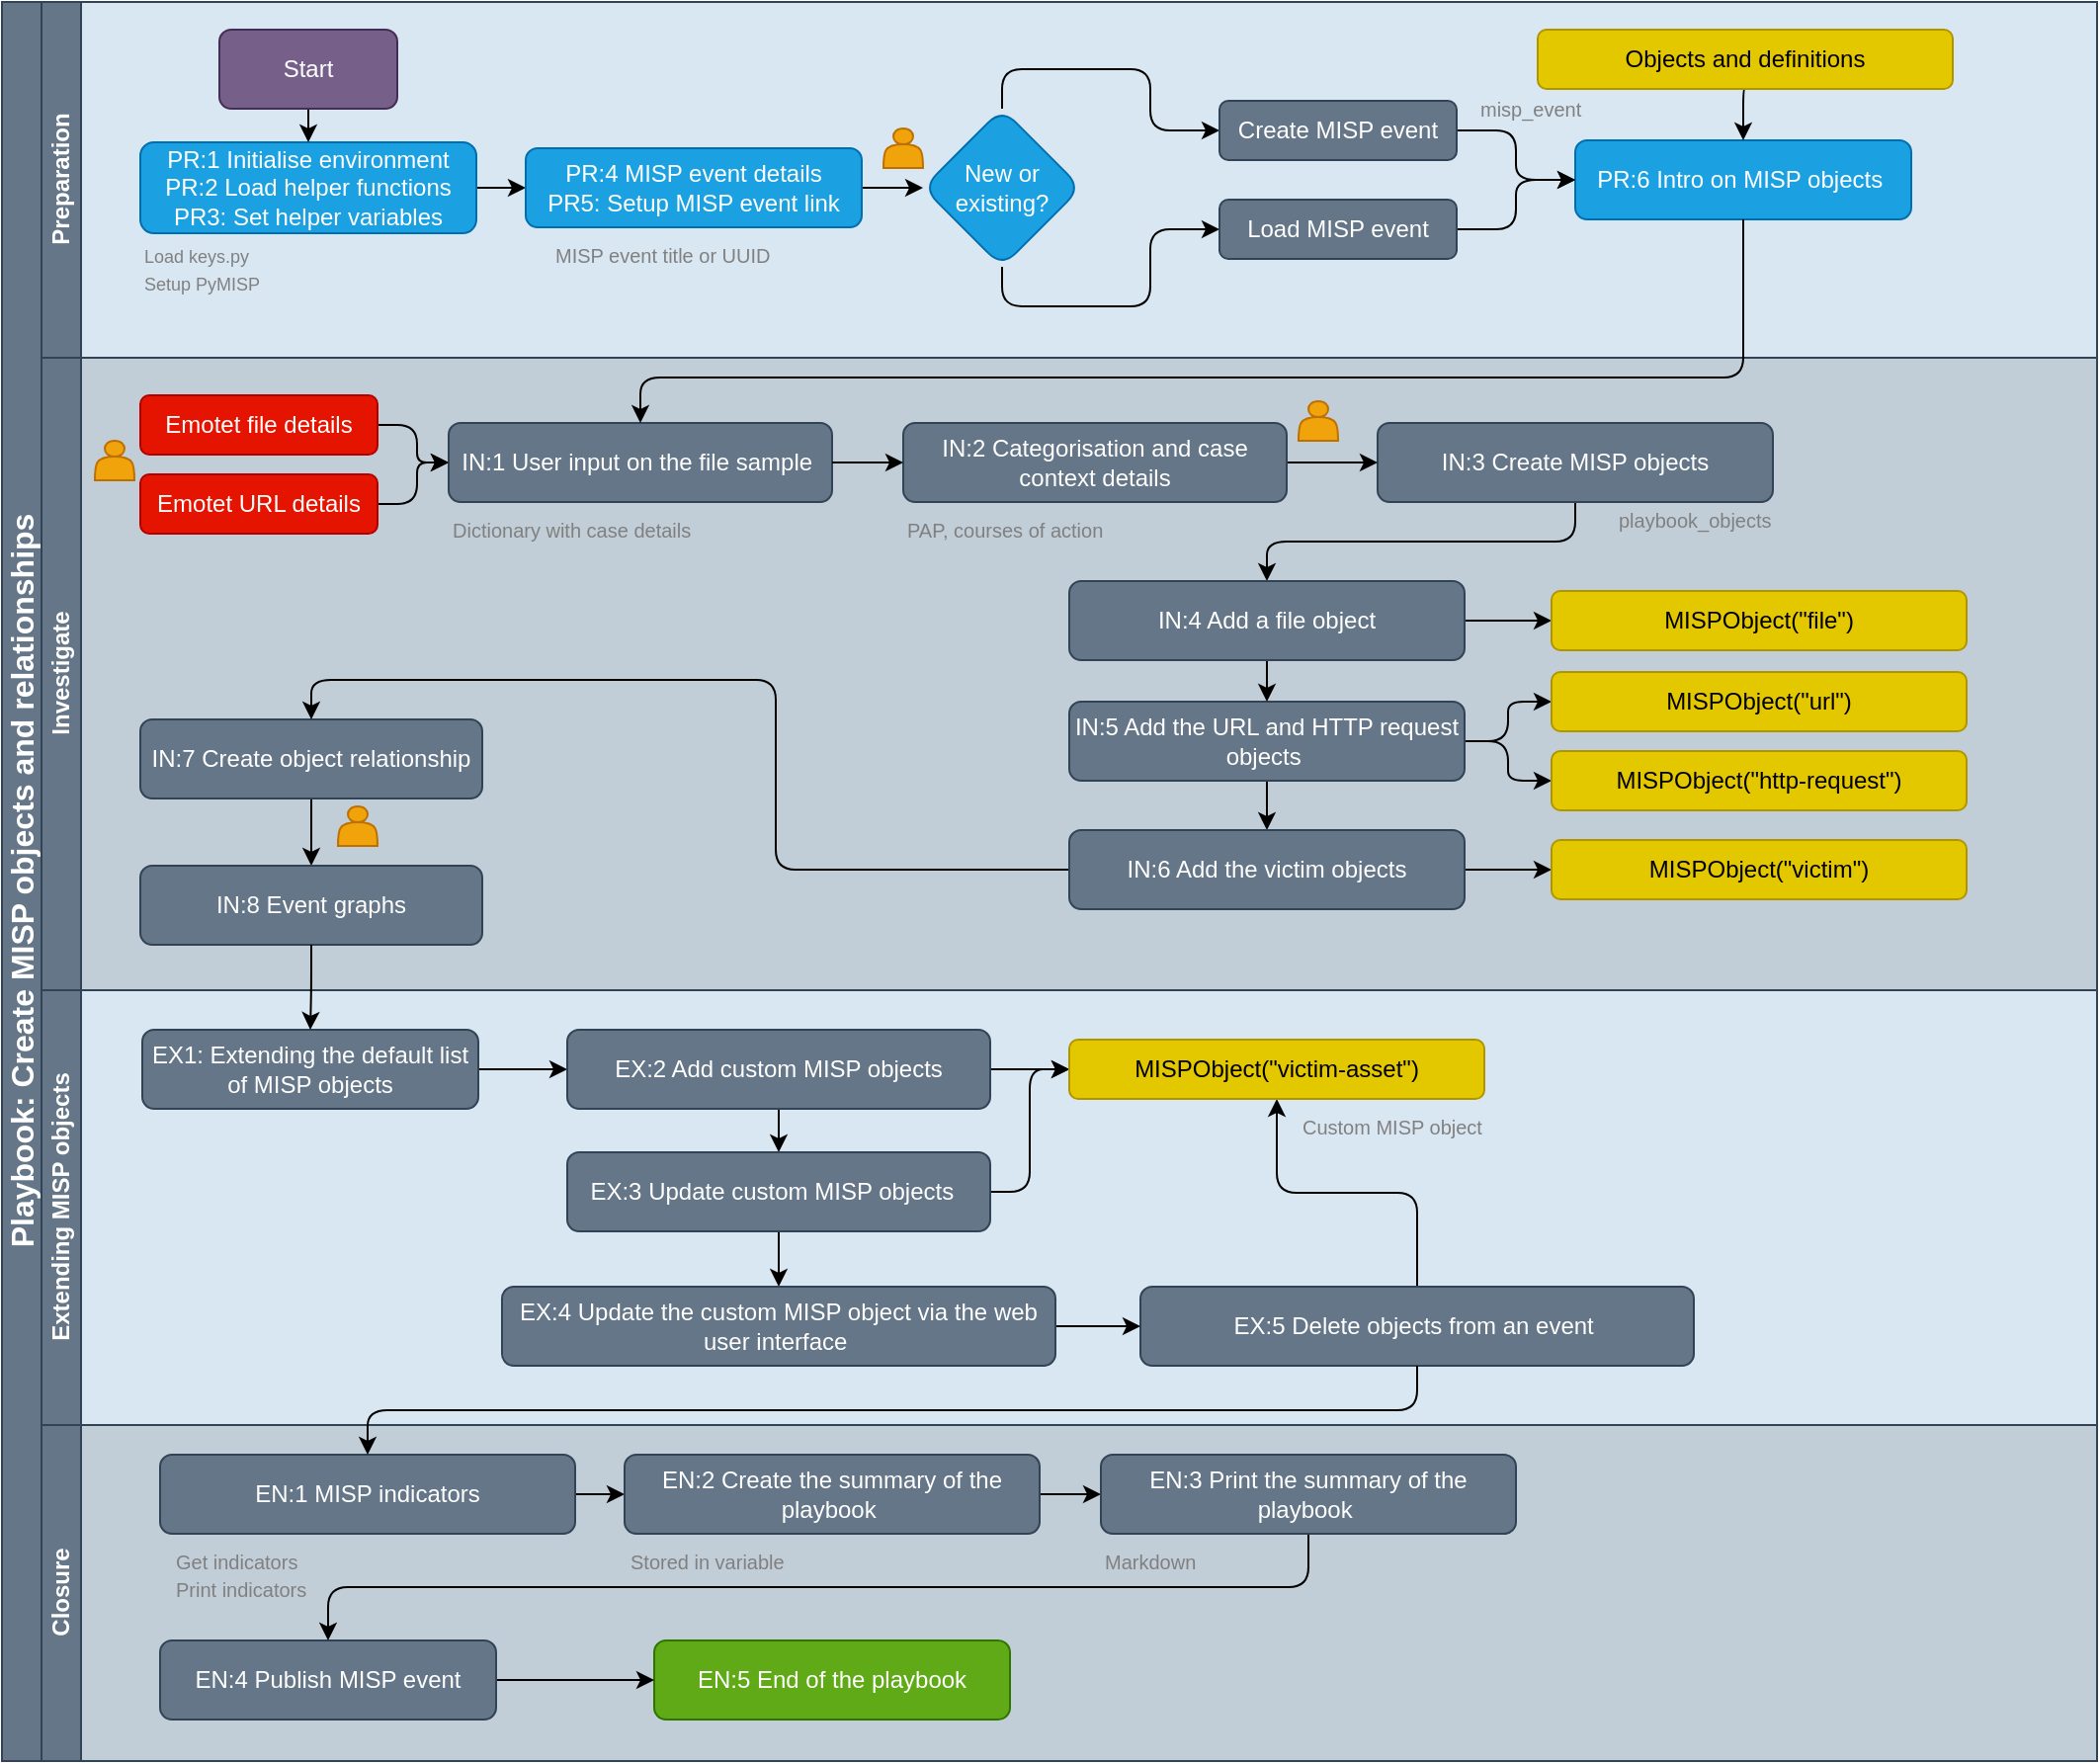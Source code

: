 <mxfile version="17.4.2" type="device"><diagram id="nKIzAm7tzG-mqr7zlI_Q" name="Page-1"><mxGraphModel dx="1199" dy="1854" grid="1" gridSize="10" guides="1" tooltips="1" connect="1" arrows="1" fold="1" page="1" pageScale="1" pageWidth="827" pageHeight="1169" math="0" shadow="0"><root><mxCell id="0"/><mxCell id="1" parent="0"/><mxCell id="KohfZgf_PsEX3PMBVLQR-318" value="&lt;font style=&quot;font-size: 16px&quot;&gt;Playbook:&amp;nbsp;Create MISP objects and relationships&lt;/font&gt;" style="swimlane;html=1;childLayout=stackLayout;resizeParent=1;resizeParentMax=0;horizontal=0;startSize=20;horizontalStack=0;fillColor=#647687;strokeColor=#314354;fontColor=#ffffff;swimlaneFillColor=#C1CDD7;" parent="1" vertex="1"><mxGeometry x="134" y="-850" width="1060" height="890" as="geometry"/></mxCell><mxCell id="KohfZgf_PsEX3PMBVLQR-319" value="Preparation" style="swimlane;html=1;startSize=20;horizontal=0;fillColor=#647687;strokeColor=#314354;fontColor=#ffffff;swimlaneFillColor=#D9E7F2;" parent="KohfZgf_PsEX3PMBVLQR-318" vertex="1"><mxGeometry x="20" width="1040" height="180" as="geometry"/></mxCell><mxCell id="KohfZgf_PsEX3PMBVLQR-484" style="edgeStyle=orthogonalEdgeStyle;rounded=0;orthogonalLoop=1;jettySize=auto;html=1;exitX=1;exitY=0.5;exitDx=0;exitDy=0;entryX=0;entryY=0.5;entryDx=0;entryDy=0;fontSize=9;fontColor=#808080;" parent="KohfZgf_PsEX3PMBVLQR-319" source="KohfZgf_PsEX3PMBVLQR-320" target="KohfZgf_PsEX3PMBVLQR-472" edge="1"><mxGeometry relative="1" as="geometry"/></mxCell><mxCell id="KohfZgf_PsEX3PMBVLQR-320" value="PR:1 Initialise environment&lt;br&gt;PR:2 Load helper functions&lt;br&gt;PR3: Set helper variables" style="rounded=1;whiteSpace=wrap;html=1;fillColor=#1ba1e2;strokeColor=#006EAF;fontColor=#ffffff;" parent="KohfZgf_PsEX3PMBVLQR-319" vertex="1"><mxGeometry x="50" y="71" width="170" height="46" as="geometry"/></mxCell><mxCell id="KohfZgf_PsEX3PMBVLQR-465" value="&lt;font style=&quot;font-size: 9px&quot;&gt;Load keys.py&lt;br&gt;Setup PyMISP&lt;/font&gt;" style="text;html=1;strokeColor=none;fillColor=none;align=left;verticalAlign=top;whiteSpace=wrap;rounded=0;shadow=0;glass=0;sketch=0;fontColor=#808080;" parent="KohfZgf_PsEX3PMBVLQR-319" vertex="1"><mxGeometry x="50" y="114" width="140" height="35" as="geometry"/></mxCell><mxCell id="KohfZgf_PsEX3PMBVLQR-466" value="" style="shape=actor;whiteSpace=wrap;html=1;rounded=0;shadow=0;glass=0;sketch=0;fontSize=9;strokeColor=#BD7000;fillColor=#f0a30a;fontColor=#000000;" parent="KohfZgf_PsEX3PMBVLQR-319" vertex="1"><mxGeometry x="426" y="64" width="20" height="20" as="geometry"/></mxCell><mxCell id="KohfZgf_PsEX3PMBVLQR-467" value="&lt;font size=&quot;1&quot;&gt;MISP event title or UUID&lt;/font&gt;" style="text;html=1;strokeColor=none;fillColor=none;align=left;verticalAlign=top;whiteSpace=wrap;rounded=0;shadow=0;glass=0;sketch=0;fontColor=#808080;" parent="KohfZgf_PsEX3PMBVLQR-319" vertex="1"><mxGeometry x="258" y="114" width="140" height="50" as="geometry"/></mxCell><mxCell id="KohfZgf_PsEX3PMBVLQR-482" style="edgeStyle=orthogonalEdgeStyle;rounded=1;orthogonalLoop=1;jettySize=auto;html=1;exitX=0.5;exitY=0;exitDx=0;exitDy=0;entryX=0;entryY=0.5;entryDx=0;entryDy=0;fontSize=9;fontColor=#808080;" parent="KohfZgf_PsEX3PMBVLQR-319" source="KohfZgf_PsEX3PMBVLQR-468" target="KohfZgf_PsEX3PMBVLQR-477" edge="1"><mxGeometry relative="1" as="geometry"/></mxCell><mxCell id="KohfZgf_PsEX3PMBVLQR-483" style="edgeStyle=orthogonalEdgeStyle;rounded=1;orthogonalLoop=1;jettySize=auto;html=1;exitX=0.5;exitY=1;exitDx=0;exitDy=0;entryX=0;entryY=0.5;entryDx=0;entryDy=0;fontSize=9;fontColor=#808080;" parent="KohfZgf_PsEX3PMBVLQR-319" source="KohfZgf_PsEX3PMBVLQR-468" target="KohfZgf_PsEX3PMBVLQR-478" edge="1"><mxGeometry relative="1" as="geometry"/></mxCell><mxCell id="KohfZgf_PsEX3PMBVLQR-468" value="New or existing?" style="rhombus;whiteSpace=wrap;html=1;rounded=1;fontColor=#ffffff;strokeColor=#006EAF;fillColor=#1ba1e2;" parent="KohfZgf_PsEX3PMBVLQR-319" vertex="1"><mxGeometry x="446" y="54" width="80" height="80" as="geometry"/></mxCell><mxCell id="KohfZgf_PsEX3PMBVLQR-485" style="edgeStyle=orthogonalEdgeStyle;rounded=0;orthogonalLoop=1;jettySize=auto;html=1;exitX=1;exitY=0.5;exitDx=0;exitDy=0;entryX=0;entryY=0.5;entryDx=0;entryDy=0;fontSize=9;fontColor=#808080;" parent="KohfZgf_PsEX3PMBVLQR-319" source="KohfZgf_PsEX3PMBVLQR-472" target="KohfZgf_PsEX3PMBVLQR-468" edge="1"><mxGeometry relative="1" as="geometry"/></mxCell><mxCell id="KohfZgf_PsEX3PMBVLQR-472" value="PR:4 MISP event details&lt;br&gt;PR5: Setup MISP event link" style="rounded=1;whiteSpace=wrap;html=1;fillColor=#1ba1e2;strokeColor=#006EAF;fontColor=#ffffff;" parent="KohfZgf_PsEX3PMBVLQR-319" vertex="1"><mxGeometry x="245" y="74" width="170" height="40" as="geometry"/></mxCell><mxCell id="KohfZgf_PsEX3PMBVLQR-475" value="PR:6 Intro on&amp;nbsp;MISP objects&amp;nbsp;" style="rounded=1;whiteSpace=wrap;html=1;fillColor=#1ba1e2;strokeColor=#006EAF;fontColor=#ffffff;" parent="KohfZgf_PsEX3PMBVLQR-319" vertex="1"><mxGeometry x="776" y="70" width="170" height="40" as="geometry"/></mxCell><mxCell id="KohfZgf_PsEX3PMBVLQR-499" style="edgeStyle=orthogonalEdgeStyle;rounded=1;orthogonalLoop=1;jettySize=auto;html=1;exitX=1;exitY=0.5;exitDx=0;exitDy=0;entryX=0;entryY=0.5;entryDx=0;entryDy=0;fontSize=9;fontColor=#808080;" parent="KohfZgf_PsEX3PMBVLQR-319" source="KohfZgf_PsEX3PMBVLQR-477" target="KohfZgf_PsEX3PMBVLQR-475" edge="1"><mxGeometry relative="1" as="geometry"/></mxCell><mxCell id="KohfZgf_PsEX3PMBVLQR-477" value="Create MISP event" style="rounded=1;whiteSpace=wrap;html=1;fillColor=#647687;strokeColor=#314354;fontColor=#ffffff;" parent="KohfZgf_PsEX3PMBVLQR-319" vertex="1"><mxGeometry x="596" y="50" width="120" height="30" as="geometry"/></mxCell><mxCell id="KohfZgf_PsEX3PMBVLQR-500" style="edgeStyle=orthogonalEdgeStyle;rounded=1;orthogonalLoop=1;jettySize=auto;html=1;exitX=1;exitY=0.5;exitDx=0;exitDy=0;entryX=0;entryY=0.5;entryDx=0;entryDy=0;fontSize=9;fontColor=#808080;" parent="KohfZgf_PsEX3PMBVLQR-319" source="KohfZgf_PsEX3PMBVLQR-478" target="KohfZgf_PsEX3PMBVLQR-475" edge="1"><mxGeometry relative="1" as="geometry"/></mxCell><mxCell id="KohfZgf_PsEX3PMBVLQR-478" value="Load MISP event" style="rounded=1;whiteSpace=wrap;html=1;fillColor=#647687;strokeColor=#314354;fontColor=#ffffff;" parent="KohfZgf_PsEX3PMBVLQR-319" vertex="1"><mxGeometry x="596" y="100" width="120" height="30" as="geometry"/></mxCell><mxCell id="KohfZgf_PsEX3PMBVLQR-491" value="&lt;font size=&quot;1&quot;&gt;misp_event&lt;br&gt;&lt;/font&gt;" style="text;html=1;strokeColor=none;fillColor=none;align=left;verticalAlign=top;whiteSpace=wrap;rounded=0;shadow=0;glass=0;sketch=0;fontColor=#808080;" parent="KohfZgf_PsEX3PMBVLQR-319" vertex="1"><mxGeometry x="726" y="40" width="64" height="50" as="geometry"/></mxCell><mxCell id="KohfZgf_PsEX3PMBVLQR-703" style="edgeStyle=orthogonalEdgeStyle;rounded=1;orthogonalLoop=1;jettySize=auto;html=1;exitX=0.5;exitY=1;exitDx=0;exitDy=0;entryX=0.5;entryY=0;entryDx=0;entryDy=0;fontSize=7;fontColor=#808080;" parent="KohfZgf_PsEX3PMBVLQR-319" source="KohfZgf_PsEX3PMBVLQR-702" target="KohfZgf_PsEX3PMBVLQR-320" edge="1"><mxGeometry relative="1" as="geometry"/></mxCell><mxCell id="KohfZgf_PsEX3PMBVLQR-702" value="Start" style="rounded=1;whiteSpace=wrap;html=1;fillColor=#76608a;strokeColor=#432D57;fontColor=#ffffff;" parent="KohfZgf_PsEX3PMBVLQR-319" vertex="1"><mxGeometry x="90" y="14" width="90" height="40" as="geometry"/></mxCell><mxCell id="C9W6xjzZrmFiVo9IwtYz-21" style="edgeStyle=orthogonalEdgeStyle;rounded=1;orthogonalLoop=1;jettySize=auto;html=1;exitX=0.5;exitY=1;exitDx=0;exitDy=0;entryX=0.5;entryY=0;entryDx=0;entryDy=0;" edge="1" parent="KohfZgf_PsEX3PMBVLQR-319" source="C9W6xjzZrmFiVo9IwtYz-18" target="KohfZgf_PsEX3PMBVLQR-475"><mxGeometry relative="1" as="geometry"/></mxCell><mxCell id="C9W6xjzZrmFiVo9IwtYz-18" value="Objects and definitions" style="rounded=1;whiteSpace=wrap;html=1;fillColor=#e3c800;strokeColor=#B09500;fontColor=#000000;" vertex="1" parent="KohfZgf_PsEX3PMBVLQR-319"><mxGeometry x="757" y="14" width="210" height="30" as="geometry"/></mxCell><mxCell id="KohfZgf_PsEX3PMBVLQR-329" value="Investigate" style="swimlane;html=1;startSize=20;horizontal=0;fillColor=#647687;strokeColor=#314354;fontColor=#ffffff;" parent="KohfZgf_PsEX3PMBVLQR-318" vertex="1"><mxGeometry x="20" y="180" width="1040" height="320" as="geometry"><mxRectangle x="20" y="160" width="1000" height="20" as="alternateBounds"/></mxGeometry></mxCell><mxCell id="KohfZgf_PsEX3PMBVLQR-494" style="edgeStyle=orthogonalEdgeStyle;rounded=1;orthogonalLoop=1;jettySize=auto;html=1;exitX=1;exitY=0.5;exitDx=0;exitDy=0;entryX=0;entryY=0.5;entryDx=0;entryDy=0;fontSize=9;fontColor=#808080;" parent="KohfZgf_PsEX3PMBVLQR-329" source="KohfZgf_PsEX3PMBVLQR-331" target="KohfZgf_PsEX3PMBVLQR-488" edge="1"><mxGeometry relative="1" as="geometry"/></mxCell><mxCell id="KohfZgf_PsEX3PMBVLQR-331" value="Emotet file details" style="rounded=1;whiteSpace=wrap;html=1;fillColor=#e51400;strokeColor=#B20000;fontColor=#ffffff;" parent="KohfZgf_PsEX3PMBVLQR-329" vertex="1"><mxGeometry x="50" y="19" width="120" height="30" as="geometry"/></mxCell><mxCell id="KohfZgf_PsEX3PMBVLQR-346" value="No" style="edgeStyle=orthogonalEdgeStyle;rounded=0;orthogonalLoop=1;jettySize=auto;html=1;exitX=0;exitY=0.5;exitDx=0;exitDy=0;entryX=1;entryY=0.5;entryDx=0;entryDy=0;labelBackgroundColor=none;" parent="KohfZgf_PsEX3PMBVLQR-329" edge="1"><mxGeometry relative="1" as="geometry"><mxPoint x="480" y="230" as="targetPoint"/></mxGeometry></mxCell><mxCell id="KohfZgf_PsEX3PMBVLQR-351" value="" style="edgeStyle=orthogonalEdgeStyle;rounded=0;orthogonalLoop=1;jettySize=auto;html=1;" parent="KohfZgf_PsEX3PMBVLQR-329" edge="1"><mxGeometry relative="1" as="geometry"><mxPoint x="420" y="245" as="sourcePoint"/></mxGeometry></mxCell><mxCell id="KohfZgf_PsEX3PMBVLQR-354" value="" style="edgeStyle=orthogonalEdgeStyle;rounded=0;orthogonalLoop=1;jettySize=auto;html=1;" parent="KohfZgf_PsEX3PMBVLQR-329" edge="1"><mxGeometry relative="1" as="geometry"><mxPoint x="710" y="245" as="sourcePoint"/></mxGeometry></mxCell><mxCell id="KohfZgf_PsEX3PMBVLQR-356" value="" style="edgeStyle=orthogonalEdgeStyle;rounded=0;orthogonalLoop=1;jettySize=auto;html=1;" parent="KohfZgf_PsEX3PMBVLQR-329" edge="1"><mxGeometry relative="1" as="geometry"><mxPoint x="710" y="300" as="sourcePoint"/></mxGeometry></mxCell><mxCell id="KohfZgf_PsEX3PMBVLQR-488" value="IN:1 User input on the file sample&amp;nbsp;" style="rounded=1;whiteSpace=wrap;html=1;fillColor=#647687;strokeColor=#314354;fontColor=#ffffff;" parent="KohfZgf_PsEX3PMBVLQR-329" vertex="1"><mxGeometry x="206" y="33" width="194" height="40" as="geometry"/></mxCell><mxCell id="KohfZgf_PsEX3PMBVLQR-495" style="edgeStyle=orthogonalEdgeStyle;rounded=1;orthogonalLoop=1;jettySize=auto;html=1;exitX=1;exitY=0.5;exitDx=0;exitDy=0;entryX=0;entryY=0.5;entryDx=0;entryDy=0;fontSize=9;fontColor=#808080;" parent="KohfZgf_PsEX3PMBVLQR-329" source="KohfZgf_PsEX3PMBVLQR-489" target="KohfZgf_PsEX3PMBVLQR-488" edge="1"><mxGeometry relative="1" as="geometry"/></mxCell><mxCell id="KohfZgf_PsEX3PMBVLQR-489" value="Emotet URL details" style="rounded=1;whiteSpace=wrap;html=1;fillColor=#e51400;strokeColor=#B20000;fontColor=#ffffff;" parent="KohfZgf_PsEX3PMBVLQR-329" vertex="1"><mxGeometry x="50" y="59" width="120" height="30" as="geometry"/></mxCell><mxCell id="KohfZgf_PsEX3PMBVLQR-492" value="&lt;font size=&quot;1&quot;&gt;Dictionary with case details&lt;br&gt;&lt;/font&gt;" style="text;html=1;strokeColor=none;fillColor=none;align=left;verticalAlign=top;whiteSpace=wrap;rounded=0;shadow=0;glass=0;sketch=0;fontColor=#808080;" parent="KohfZgf_PsEX3PMBVLQR-329" vertex="1"><mxGeometry x="206" y="73" width="154" height="35" as="geometry"/></mxCell><mxCell id="KohfZgf_PsEX3PMBVLQR-490" value="" style="shape=actor;whiteSpace=wrap;html=1;rounded=0;shadow=0;glass=0;sketch=0;fontSize=9;strokeColor=#BD7000;fillColor=#f0a30a;fontColor=#000000;" parent="KohfZgf_PsEX3PMBVLQR-329" vertex="1"><mxGeometry x="27" y="42" width="20" height="20" as="geometry"/></mxCell><mxCell id="KohfZgf_PsEX3PMBVLQR-507" style="edgeStyle=orthogonalEdgeStyle;rounded=1;orthogonalLoop=1;jettySize=auto;html=1;exitX=1;exitY=0.5;exitDx=0;exitDy=0;entryX=0;entryY=0.5;entryDx=0;entryDy=0;fontSize=7;fontColor=#808080;" parent="KohfZgf_PsEX3PMBVLQR-329" source="C9W6xjzZrmFiVo9IwtYz-1" target="KohfZgf_PsEX3PMBVLQR-504" edge="1"><mxGeometry relative="1" as="geometry"/></mxCell><mxCell id="C9W6xjzZrmFiVo9IwtYz-2" style="edgeStyle=orthogonalEdgeStyle;rounded=1;orthogonalLoop=1;jettySize=auto;html=1;exitX=0.5;exitY=1;exitDx=0;exitDy=0;entryX=0.5;entryY=0;entryDx=0;entryDy=0;" edge="1" parent="KohfZgf_PsEX3PMBVLQR-329" source="KohfZgf_PsEX3PMBVLQR-497" target="C9W6xjzZrmFiVo9IwtYz-1"><mxGeometry relative="1" as="geometry"/></mxCell><mxCell id="KohfZgf_PsEX3PMBVLQR-497" value="IN:3 Create MISP objects" style="rounded=1;whiteSpace=wrap;html=1;fillColor=#647687;strokeColor=#314354;fontColor=#ffffff;" parent="KohfZgf_PsEX3PMBVLQR-329" vertex="1"><mxGeometry x="676" y="33" width="200" height="40" as="geometry"/></mxCell><mxCell id="KohfZgf_PsEX3PMBVLQR-504" value="MISPObject(&quot;file&quot;)" style="rounded=1;whiteSpace=wrap;html=1;fillColor=#e3c800;strokeColor=#B09500;fontColor=#000000;" parent="KohfZgf_PsEX3PMBVLQR-329" vertex="1"><mxGeometry x="764" y="118" width="210" height="30" as="geometry"/></mxCell><mxCell id="KohfZgf_PsEX3PMBVLQR-513" style="edgeStyle=orthogonalEdgeStyle;rounded=1;orthogonalLoop=1;jettySize=auto;html=1;exitX=1;exitY=0.5;exitDx=0;exitDy=0;entryX=0;entryY=0.5;entryDx=0;entryDy=0;fontSize=7;fontColor=#808080;" parent="KohfZgf_PsEX3PMBVLQR-329" source="KohfZgf_PsEX3PMBVLQR-510" target="KohfZgf_PsEX3PMBVLQR-512" edge="1"><mxGeometry relative="1" as="geometry"/></mxCell><mxCell id="C9W6xjzZrmFiVo9IwtYz-7" style="edgeStyle=orthogonalEdgeStyle;rounded=0;orthogonalLoop=1;jettySize=auto;html=1;exitX=0.5;exitY=1;exitDx=0;exitDy=0;entryX=0.5;entryY=0;entryDx=0;entryDy=0;" edge="1" parent="KohfZgf_PsEX3PMBVLQR-329" source="KohfZgf_PsEX3PMBVLQR-510" target="C9W6xjzZrmFiVo9IwtYz-4"><mxGeometry relative="1" as="geometry"/></mxCell><mxCell id="C9W6xjzZrmFiVo9IwtYz-23" style="edgeStyle=orthogonalEdgeStyle;rounded=1;orthogonalLoop=1;jettySize=auto;html=1;exitX=1;exitY=0.5;exitDx=0;exitDy=0;entryX=0;entryY=0.5;entryDx=0;entryDy=0;" edge="1" parent="KohfZgf_PsEX3PMBVLQR-329" source="KohfZgf_PsEX3PMBVLQR-510" target="C9W6xjzZrmFiVo9IwtYz-22"><mxGeometry relative="1" as="geometry"/></mxCell><mxCell id="KohfZgf_PsEX3PMBVLQR-510" value="IN:5 Add the URL and HTTP request objects&amp;nbsp;" style="rounded=1;whiteSpace=wrap;html=1;fillColor=#647687;strokeColor=#314354;fontColor=#ffffff;" parent="KohfZgf_PsEX3PMBVLQR-329" vertex="1"><mxGeometry x="520" y="174" width="200" height="40" as="geometry"/></mxCell><mxCell id="KohfZgf_PsEX3PMBVLQR-512" value="MISPObject(&quot;url&quot;)" style="rounded=1;whiteSpace=wrap;html=1;fillColor=#e3c800;strokeColor=#B09500;fontColor=#000000;" parent="KohfZgf_PsEX3PMBVLQR-329" vertex="1"><mxGeometry x="764" y="159" width="210" height="30" as="geometry"/></mxCell><mxCell id="C9W6xjzZrmFiVo9IwtYz-11" style="edgeStyle=orthogonalEdgeStyle;rounded=1;orthogonalLoop=1;jettySize=auto;html=1;exitX=0.5;exitY=1;exitDx=0;exitDy=0;entryX=0.5;entryY=0;entryDx=0;entryDy=0;" edge="1" parent="KohfZgf_PsEX3PMBVLQR-329" source="KohfZgf_PsEX3PMBVLQR-516" target="C9W6xjzZrmFiVo9IwtYz-8"><mxGeometry relative="1" as="geometry"/></mxCell><mxCell id="KohfZgf_PsEX3PMBVLQR-516" value="IN:7 Create object relationship" style="rounded=1;whiteSpace=wrap;html=1;fillColor=#647687;strokeColor=#314354;fontColor=#ffffff;" parent="KohfZgf_PsEX3PMBVLQR-329" vertex="1"><mxGeometry x="50" y="183" width="173" height="40" as="geometry"/></mxCell><mxCell id="C9W6xjzZrmFiVo9IwtYz-3" style="edgeStyle=orthogonalEdgeStyle;rounded=0;orthogonalLoop=1;jettySize=auto;html=1;exitX=0.5;exitY=1;exitDx=0;exitDy=0;entryX=0.5;entryY=0;entryDx=0;entryDy=0;" edge="1" parent="KohfZgf_PsEX3PMBVLQR-329" source="C9W6xjzZrmFiVo9IwtYz-1" target="KohfZgf_PsEX3PMBVLQR-510"><mxGeometry relative="1" as="geometry"/></mxCell><mxCell id="C9W6xjzZrmFiVo9IwtYz-1" value="IN:4 Add a file object" style="rounded=1;whiteSpace=wrap;html=1;fillColor=#647687;strokeColor=#314354;fontColor=#ffffff;" vertex="1" parent="KohfZgf_PsEX3PMBVLQR-329"><mxGeometry x="520" y="113" width="200" height="40" as="geometry"/></mxCell><mxCell id="C9W6xjzZrmFiVo9IwtYz-6" style="edgeStyle=orthogonalEdgeStyle;rounded=0;orthogonalLoop=1;jettySize=auto;html=1;exitX=1;exitY=0.5;exitDx=0;exitDy=0;entryX=0;entryY=0.5;entryDx=0;entryDy=0;" edge="1" parent="KohfZgf_PsEX3PMBVLQR-329" source="C9W6xjzZrmFiVo9IwtYz-4" target="C9W6xjzZrmFiVo9IwtYz-5"><mxGeometry relative="1" as="geometry"/></mxCell><mxCell id="C9W6xjzZrmFiVo9IwtYz-9" style="edgeStyle=orthogonalEdgeStyle;rounded=1;orthogonalLoop=1;jettySize=auto;html=1;exitX=0;exitY=0.5;exitDx=0;exitDy=0;entryX=0.5;entryY=0;entryDx=0;entryDy=0;" edge="1" parent="KohfZgf_PsEX3PMBVLQR-329" source="C9W6xjzZrmFiVo9IwtYz-4" target="KohfZgf_PsEX3PMBVLQR-516"><mxGeometry relative="1" as="geometry"/></mxCell><mxCell id="C9W6xjzZrmFiVo9IwtYz-4" value="IN:6 Add the victim objects" style="rounded=1;whiteSpace=wrap;html=1;fillColor=#647687;strokeColor=#314354;fontColor=#ffffff;" vertex="1" parent="KohfZgf_PsEX3PMBVLQR-329"><mxGeometry x="520" y="239" width="200" height="40" as="geometry"/></mxCell><mxCell id="C9W6xjzZrmFiVo9IwtYz-5" value="MISPObject(&quot;victim&quot;)" style="rounded=1;whiteSpace=wrap;html=1;fillColor=#e3c800;strokeColor=#B09500;fontColor=#000000;" vertex="1" parent="KohfZgf_PsEX3PMBVLQR-329"><mxGeometry x="764" y="244" width="210" height="30" as="geometry"/></mxCell><mxCell id="C9W6xjzZrmFiVo9IwtYz-8" value="IN:8 Event graphs" style="rounded=1;whiteSpace=wrap;html=1;fillColor=#647687;strokeColor=#314354;fontColor=#ffffff;" vertex="1" parent="KohfZgf_PsEX3PMBVLQR-329"><mxGeometry x="50" y="257" width="173" height="40" as="geometry"/></mxCell><mxCell id="C9W6xjzZrmFiVo9IwtYz-22" value="MISPObject(&quot;http-request&quot;)" style="rounded=1;whiteSpace=wrap;html=1;fillColor=#e3c800;strokeColor=#B09500;fontColor=#000000;" vertex="1" parent="KohfZgf_PsEX3PMBVLQR-329"><mxGeometry x="764" y="199" width="210" height="30" as="geometry"/></mxCell><mxCell id="C9W6xjzZrmFiVo9IwtYz-24" value="" style="shape=actor;whiteSpace=wrap;html=1;rounded=0;shadow=0;glass=0;sketch=0;fontSize=9;strokeColor=#BD7000;fillColor=#f0a30a;fontColor=#000000;" vertex="1" parent="KohfZgf_PsEX3PMBVLQR-329"><mxGeometry x="150" y="227" width="20" height="20" as="geometry"/></mxCell><mxCell id="C9W6xjzZrmFiVo9IwtYz-150" style="edgeStyle=orthogonalEdgeStyle;rounded=1;orthogonalLoop=1;jettySize=auto;html=1;exitX=1;exitY=0.5;exitDx=0;exitDy=0;entryX=0;entryY=0.5;entryDx=0;entryDy=0;" edge="1" parent="KohfZgf_PsEX3PMBVLQR-329" source="C9W6xjzZrmFiVo9IwtYz-47" target="KohfZgf_PsEX3PMBVLQR-497"><mxGeometry relative="1" as="geometry"/></mxCell><mxCell id="C9W6xjzZrmFiVo9IwtYz-47" value="IN:2 Categorisation and case context details" style="rounded=1;whiteSpace=wrap;html=1;fillColor=#647687;strokeColor=#314354;fontColor=#ffffff;" vertex="1" parent="KohfZgf_PsEX3PMBVLQR-329"><mxGeometry x="436" y="33" width="194" height="40" as="geometry"/></mxCell><mxCell id="C9W6xjzZrmFiVo9IwtYz-48" value="" style="edgeStyle=orthogonalEdgeStyle;rounded=1;orthogonalLoop=1;jettySize=auto;html=1;" edge="1" parent="KohfZgf_PsEX3PMBVLQR-329" source="KohfZgf_PsEX3PMBVLQR-488" target="C9W6xjzZrmFiVo9IwtYz-47"><mxGeometry relative="1" as="geometry"/></mxCell><mxCell id="C9W6xjzZrmFiVo9IwtYz-49" value="" style="shape=actor;whiteSpace=wrap;html=1;rounded=0;shadow=0;glass=0;sketch=0;fontSize=9;strokeColor=#BD7000;fillColor=#f0a30a;fontColor=#000000;" vertex="1" parent="KohfZgf_PsEX3PMBVLQR-329"><mxGeometry x="636" y="22" width="20" height="20" as="geometry"/></mxCell><mxCell id="C9W6xjzZrmFiVo9IwtYz-149" value="&lt;font size=&quot;1&quot;&gt;PAP, courses of action&lt;br&gt;&lt;/font&gt;" style="text;html=1;strokeColor=none;fillColor=none;align=left;verticalAlign=top;whiteSpace=wrap;rounded=0;shadow=0;glass=0;sketch=0;fontColor=#808080;" vertex="1" parent="KohfZgf_PsEX3PMBVLQR-329"><mxGeometry x="436" y="73" width="154" height="35" as="geometry"/></mxCell><mxCell id="C9W6xjzZrmFiVo9IwtYz-153" value="&lt;font size=&quot;1&quot;&gt;playbook_objects&lt;br&gt;&lt;/font&gt;" style="text;html=1;strokeColor=none;fillColor=none;align=left;verticalAlign=top;whiteSpace=wrap;rounded=0;shadow=0;glass=0;sketch=0;fontColor=#808080;" vertex="1" parent="KohfZgf_PsEX3PMBVLQR-329"><mxGeometry x="796" y="68" width="244" height="35" as="geometry"/></mxCell><mxCell id="KohfZgf_PsEX3PMBVLQR-357" value="Extending MISP objects" style="swimlane;html=1;startSize=20;horizontal=0;fillColor=#647687;strokeColor=#314354;fontColor=#ffffff;swimlaneFillColor=#D9E7F2;" parent="KohfZgf_PsEX3PMBVLQR-318" vertex="1"><mxGeometry x="20" y="500" width="1040" height="220" as="geometry"/></mxCell><mxCell id="KohfZgf_PsEX3PMBVLQR-364" value="" style="edgeStyle=orthogonalEdgeStyle;rounded=0;orthogonalLoop=1;jettySize=auto;html=1;" parent="KohfZgf_PsEX3PMBVLQR-357" edge="1"><mxGeometry relative="1" as="geometry"><mxPoint x="470" y="45.048" as="sourcePoint"/></mxGeometry></mxCell><mxCell id="KohfZgf_PsEX3PMBVLQR-370" value="" style="edgeStyle=orthogonalEdgeStyle;rounded=0;orthogonalLoop=1;jettySize=auto;html=1;" parent="KohfZgf_PsEX3PMBVLQR-357" edge="1"><mxGeometry relative="1" as="geometry"><mxPoint x="170" y="115.048" as="sourcePoint"/></mxGeometry></mxCell><mxCell id="KohfZgf_PsEX3PMBVLQR-372" value="" style="edgeStyle=orthogonalEdgeStyle;rounded=0;orthogonalLoop=1;jettySize=auto;html=1;" parent="KohfZgf_PsEX3PMBVLQR-357" edge="1"><mxGeometry relative="1" as="geometry"><mxPoint x="320" y="115.048" as="sourcePoint"/></mxGeometry></mxCell><mxCell id="KohfZgf_PsEX3PMBVLQR-374" value="" style="edgeStyle=orthogonalEdgeStyle;rounded=0;orthogonalLoop=1;jettySize=auto;html=1;" parent="KohfZgf_PsEX3PMBVLQR-357" edge="1"><mxGeometry relative="1" as="geometry"><mxPoint x="470" y="115.048" as="sourcePoint"/></mxGeometry></mxCell><mxCell id="KohfZgf_PsEX3PMBVLQR-377" value="" style="edgeStyle=orthogonalEdgeStyle;rounded=0;orthogonalLoop=1;jettySize=auto;html=1;" parent="KohfZgf_PsEX3PMBVLQR-357" edge="1"><mxGeometry relative="1" as="geometry"><mxPoint x="620" y="115.048" as="sourcePoint"/></mxGeometry></mxCell><mxCell id="KohfZgf_PsEX3PMBVLQR-543" style="edgeStyle=orthogonalEdgeStyle;rounded=1;orthogonalLoop=1;jettySize=auto;html=1;exitX=1;exitY=0.5;exitDx=0;exitDy=0;entryX=0;entryY=0.5;entryDx=0;entryDy=0;fontSize=7;fontColor=#808080;" parent="KohfZgf_PsEX3PMBVLQR-357" source="KohfZgf_PsEX3PMBVLQR-519" target="KohfZgf_PsEX3PMBVLQR-528" edge="1"><mxGeometry relative="1" as="geometry"/></mxCell><mxCell id="KohfZgf_PsEX3PMBVLQR-519" value="EX1: Extending the default list of MISP objects" style="rounded=1;whiteSpace=wrap;html=1;fillColor=#647687;strokeColor=#314354;fontColor=#ffffff;" parent="KohfZgf_PsEX3PMBVLQR-357" vertex="1"><mxGeometry x="51" y="20" width="170" height="40" as="geometry"/></mxCell><mxCell id="KohfZgf_PsEX3PMBVLQR-527" value="&lt;font size=&quot;1&quot;&gt;Custom MISP object&lt;br&gt;&lt;/font&gt;" style="text;html=1;strokeColor=none;fillColor=none;align=left;verticalAlign=top;whiteSpace=wrap;rounded=0;shadow=0;glass=0;sketch=0;fontColor=#808080;" parent="KohfZgf_PsEX3PMBVLQR-357" vertex="1"><mxGeometry x="636" y="55" width="244" height="35" as="geometry"/></mxCell><mxCell id="C9W6xjzZrmFiVo9IwtYz-30" style="edgeStyle=orthogonalEdgeStyle;rounded=1;orthogonalLoop=1;jettySize=auto;html=1;exitX=1;exitY=0.5;exitDx=0;exitDy=0;entryX=0;entryY=0.5;entryDx=0;entryDy=0;" edge="1" parent="KohfZgf_PsEX3PMBVLQR-357" source="KohfZgf_PsEX3PMBVLQR-528" target="C9W6xjzZrmFiVo9IwtYz-29"><mxGeometry relative="1" as="geometry"/></mxCell><mxCell id="C9W6xjzZrmFiVo9IwtYz-31" style="edgeStyle=orthogonalEdgeStyle;rounded=1;orthogonalLoop=1;jettySize=auto;html=1;exitX=0.5;exitY=1;exitDx=0;exitDy=0;entryX=0.5;entryY=0;entryDx=0;entryDy=0;" edge="1" parent="KohfZgf_PsEX3PMBVLQR-357" source="KohfZgf_PsEX3PMBVLQR-528" target="C9W6xjzZrmFiVo9IwtYz-12"><mxGeometry relative="1" as="geometry"/></mxCell><mxCell id="KohfZgf_PsEX3PMBVLQR-528" value="EX:2 Add custom MISP objects" style="rounded=1;whiteSpace=wrap;html=1;fillColor=#647687;strokeColor=#314354;fontColor=#ffffff;" parent="KohfZgf_PsEX3PMBVLQR-357" vertex="1"><mxGeometry x="266" y="20" width="214" height="40" as="geometry"/></mxCell><mxCell id="C9W6xjzZrmFiVo9IwtYz-32" style="edgeStyle=orthogonalEdgeStyle;rounded=1;orthogonalLoop=1;jettySize=auto;html=1;exitX=1;exitY=0.5;exitDx=0;exitDy=0;entryX=0;entryY=0.5;entryDx=0;entryDy=0;" edge="1" parent="KohfZgf_PsEX3PMBVLQR-357" source="C9W6xjzZrmFiVo9IwtYz-12" target="C9W6xjzZrmFiVo9IwtYz-29"><mxGeometry relative="1" as="geometry"/></mxCell><mxCell id="C9W6xjzZrmFiVo9IwtYz-33" style="edgeStyle=orthogonalEdgeStyle;rounded=1;orthogonalLoop=1;jettySize=auto;html=1;exitX=0.5;exitY=1;exitDx=0;exitDy=0;entryX=0.5;entryY=0;entryDx=0;entryDy=0;" edge="1" parent="KohfZgf_PsEX3PMBVLQR-357" source="C9W6xjzZrmFiVo9IwtYz-12" target="C9W6xjzZrmFiVo9IwtYz-13"><mxGeometry relative="1" as="geometry"/></mxCell><mxCell id="C9W6xjzZrmFiVo9IwtYz-12" value="EX:3 Update custom MISP objects&amp;nbsp;&amp;nbsp;" style="rounded=1;whiteSpace=wrap;html=1;fillColor=#647687;strokeColor=#314354;fontColor=#ffffff;" vertex="1" parent="KohfZgf_PsEX3PMBVLQR-357"><mxGeometry x="266" y="82" width="214" height="40" as="geometry"/></mxCell><mxCell id="C9W6xjzZrmFiVo9IwtYz-35" style="edgeStyle=orthogonalEdgeStyle;rounded=1;orthogonalLoop=1;jettySize=auto;html=1;exitX=0.5;exitY=0;exitDx=0;exitDy=0;entryX=0.5;entryY=1;entryDx=0;entryDy=0;" edge="1" parent="KohfZgf_PsEX3PMBVLQR-357" source="C9W6xjzZrmFiVo9IwtYz-14" target="C9W6xjzZrmFiVo9IwtYz-29"><mxGeometry relative="1" as="geometry"/></mxCell><mxCell id="C9W6xjzZrmFiVo9IwtYz-14" value="EX:5 Delete objects from an event&amp;nbsp;" style="rounded=1;whiteSpace=wrap;html=1;fillColor=#647687;strokeColor=#314354;fontColor=#ffffff;" vertex="1" parent="KohfZgf_PsEX3PMBVLQR-357"><mxGeometry x="556" y="150" width="280" height="40" as="geometry"/></mxCell><mxCell id="C9W6xjzZrmFiVo9IwtYz-34" style="edgeStyle=orthogonalEdgeStyle;rounded=1;orthogonalLoop=1;jettySize=auto;html=1;exitX=1;exitY=0.5;exitDx=0;exitDy=0;entryX=0;entryY=0.5;entryDx=0;entryDy=0;" edge="1" parent="KohfZgf_PsEX3PMBVLQR-357" source="C9W6xjzZrmFiVo9IwtYz-13" target="C9W6xjzZrmFiVo9IwtYz-14"><mxGeometry relative="1" as="geometry"/></mxCell><mxCell id="C9W6xjzZrmFiVo9IwtYz-13" value="EX:4 Update the custom MISP object via the web user interface&amp;nbsp;" style="rounded=1;whiteSpace=wrap;html=1;fillColor=#647687;strokeColor=#314354;fontColor=#ffffff;" vertex="1" parent="KohfZgf_PsEX3PMBVLQR-357"><mxGeometry x="233" y="150" width="280" height="40" as="geometry"/></mxCell><mxCell id="C9W6xjzZrmFiVo9IwtYz-29" value="MISPObject(&quot;victim-asset&quot;)" style="rounded=1;whiteSpace=wrap;html=1;fillColor=#e3c800;strokeColor=#B09500;fontColor=#000000;" vertex="1" parent="KohfZgf_PsEX3PMBVLQR-357"><mxGeometry x="520" y="25" width="210" height="30" as="geometry"/></mxCell><mxCell id="KohfZgf_PsEX3PMBVLQR-427" value="Closure" style="swimlane;html=1;startSize=20;horizontal=0;fillColor=#647687;strokeColor=#314354;fontColor=#ffffff;" parent="KohfZgf_PsEX3PMBVLQR-318" vertex="1"><mxGeometry x="20" y="720" width="1040" height="170" as="geometry"/></mxCell><mxCell id="KohfZgf_PsEX3PMBVLQR-428" value="" style="edgeStyle=orthogonalEdgeStyle;rounded=0;orthogonalLoop=1;jettySize=auto;html=1;" parent="KohfZgf_PsEX3PMBVLQR-427" edge="1"><mxGeometry relative="1" as="geometry"><mxPoint x="170" y="35.048" as="sourcePoint"/></mxGeometry></mxCell><mxCell id="KohfZgf_PsEX3PMBVLQR-430" value="" style="edgeStyle=orthogonalEdgeStyle;rounded=0;orthogonalLoop=1;jettySize=auto;html=1;" parent="KohfZgf_PsEX3PMBVLQR-427" edge="1"><mxGeometry relative="1" as="geometry"><mxPoint x="320" y="35.048" as="sourcePoint"/></mxGeometry></mxCell><mxCell id="KohfZgf_PsEX3PMBVLQR-432" style="edgeStyle=orthogonalEdgeStyle;rounded=1;orthogonalLoop=1;jettySize=auto;html=1;exitX=0.5;exitY=1;exitDx=0;exitDy=0;entryX=0.5;entryY=0;entryDx=0;entryDy=0;labelBackgroundColor=none;strokeColor=default;" parent="KohfZgf_PsEX3PMBVLQR-427" edge="1"><mxGeometry relative="1" as="geometry"><Array as="points"><mxPoint x="410" y="60"/><mxPoint x="110" y="60"/></Array><mxPoint x="410" y="50" as="sourcePoint"/></mxGeometry></mxCell><mxCell id="KohfZgf_PsEX3PMBVLQR-434" value="" style="edgeStyle=orthogonalEdgeStyle;rounded=0;orthogonalLoop=1;jettySize=auto;html=1;" parent="KohfZgf_PsEX3PMBVLQR-427" edge="1"><mxGeometry relative="1" as="geometry"><mxPoint x="200" y="95.048" as="targetPoint"/></mxGeometry></mxCell><mxCell id="KohfZgf_PsEX3PMBVLQR-436" value="" style="edgeStyle=orthogonalEdgeStyle;rounded=0;orthogonalLoop=1;jettySize=auto;html=1;" parent="KohfZgf_PsEX3PMBVLQR-427" edge="1"><mxGeometry relative="1" as="geometry"><mxPoint x="350" y="95.048" as="targetPoint"/></mxGeometry></mxCell><mxCell id="KohfZgf_PsEX3PMBVLQR-438" style="edgeStyle=orthogonalEdgeStyle;rounded=1;orthogonalLoop=1;jettySize=auto;html=1;exitX=0.5;exitY=1;exitDx=0;exitDy=0;entryX=0.5;entryY=0;entryDx=0;entryDy=0;labelBackgroundColor=none;strokeColor=default;" parent="KohfZgf_PsEX3PMBVLQR-427" edge="1"><mxGeometry relative="1" as="geometry"><Array as="points"><mxPoint x="410" y="120"/><mxPoint x="110" y="120"/></Array><mxPoint x="410" y="110" as="sourcePoint"/></mxGeometry></mxCell><mxCell id="KohfZgf_PsEX3PMBVLQR-440" value="" style="edgeStyle=orthogonalEdgeStyle;rounded=0;orthogonalLoop=1;jettySize=auto;html=1;" parent="KohfZgf_PsEX3PMBVLQR-427" edge="1"><mxGeometry relative="1" as="geometry"><mxPoint x="200" y="155.048" as="targetPoint"/></mxGeometry></mxCell><mxCell id="C9W6xjzZrmFiVo9IwtYz-40" style="edgeStyle=orthogonalEdgeStyle;rounded=1;orthogonalLoop=1;jettySize=auto;html=1;exitX=1;exitY=0.5;exitDx=0;exitDy=0;entryX=0;entryY=0.5;entryDx=0;entryDy=0;" edge="1" parent="KohfZgf_PsEX3PMBVLQR-427" source="KohfZgf_PsEX3PMBVLQR-546" target="C9W6xjzZrmFiVo9IwtYz-36"><mxGeometry relative="1" as="geometry"/></mxCell><mxCell id="KohfZgf_PsEX3PMBVLQR-546" value="EN:1 MISP indicators" style="rounded=1;whiteSpace=wrap;html=1;fillColor=#647687;strokeColor=#314354;fontColor=#ffffff;" parent="KohfZgf_PsEX3PMBVLQR-427" vertex="1"><mxGeometry x="60" y="15" width="210" height="40" as="geometry"/></mxCell><mxCell id="KohfZgf_PsEX3PMBVLQR-698" value="EN:5 End of the playbook" style="rounded=1;whiteSpace=wrap;html=1;fillColor=#60a917;strokeColor=#2D7600;fontColor=#ffffff;" parent="KohfZgf_PsEX3PMBVLQR-427" vertex="1"><mxGeometry x="310" y="109" width="180" height="40" as="geometry"/></mxCell><mxCell id="KohfZgf_PsEX3PMBVLQR-701" style="edgeStyle=orthogonalEdgeStyle;rounded=1;orthogonalLoop=1;jettySize=auto;html=1;exitX=1;exitY=0.5;exitDx=0;exitDy=0;entryX=0;entryY=0.5;entryDx=0;entryDy=0;fontSize=7;fontColor=#808080;" parent="KohfZgf_PsEX3PMBVLQR-427" source="KohfZgf_PsEX3PMBVLQR-699" target="KohfZgf_PsEX3PMBVLQR-698" edge="1"><mxGeometry relative="1" as="geometry"/></mxCell><mxCell id="KohfZgf_PsEX3PMBVLQR-699" value="EN:4 Publish MISP event" style="rounded=1;whiteSpace=wrap;html=1;fillColor=#647687;strokeColor=#314354;fontColor=#ffffff;" parent="KohfZgf_PsEX3PMBVLQR-427" vertex="1"><mxGeometry x="60" y="109" width="170" height="40" as="geometry"/></mxCell><mxCell id="C9W6xjzZrmFiVo9IwtYz-41" style="edgeStyle=orthogonalEdgeStyle;rounded=1;orthogonalLoop=1;jettySize=auto;html=1;exitX=1;exitY=0.5;exitDx=0;exitDy=0;entryX=0;entryY=0.5;entryDx=0;entryDy=0;" edge="1" parent="KohfZgf_PsEX3PMBVLQR-427" source="C9W6xjzZrmFiVo9IwtYz-36" target="C9W6xjzZrmFiVo9IwtYz-38"><mxGeometry relative="1" as="geometry"/></mxCell><mxCell id="C9W6xjzZrmFiVo9IwtYz-36" value="EN:2 Create the summary of the playbook&amp;nbsp;" style="rounded=1;whiteSpace=wrap;html=1;fillColor=#647687;strokeColor=#314354;fontColor=#ffffff;" vertex="1" parent="KohfZgf_PsEX3PMBVLQR-427"><mxGeometry x="295" y="15" width="210" height="40" as="geometry"/></mxCell><mxCell id="C9W6xjzZrmFiVo9IwtYz-37" value="&lt;font size=&quot;1&quot;&gt;Stored in variable&lt;br&gt;&lt;/font&gt;" style="text;html=1;strokeColor=none;fillColor=none;align=left;verticalAlign=top;whiteSpace=wrap;rounded=0;shadow=0;glass=0;sketch=0;fontColor=#808080;" vertex="1" parent="KohfZgf_PsEX3PMBVLQR-427"><mxGeometry x="296" y="55" width="244" height="35" as="geometry"/></mxCell><mxCell id="C9W6xjzZrmFiVo9IwtYz-43" style="edgeStyle=orthogonalEdgeStyle;rounded=1;orthogonalLoop=1;jettySize=auto;html=1;exitX=0.5;exitY=1;exitDx=0;exitDy=0;entryX=0.5;entryY=0;entryDx=0;entryDy=0;" edge="1" parent="KohfZgf_PsEX3PMBVLQR-427" source="C9W6xjzZrmFiVo9IwtYz-38" target="KohfZgf_PsEX3PMBVLQR-699"><mxGeometry relative="1" as="geometry"/></mxCell><mxCell id="C9W6xjzZrmFiVo9IwtYz-38" value="EN:3 Print the summary of the playbook&amp;nbsp;" style="rounded=1;whiteSpace=wrap;html=1;fillColor=#647687;strokeColor=#314354;fontColor=#ffffff;" vertex="1" parent="KohfZgf_PsEX3PMBVLQR-427"><mxGeometry x="536" y="15" width="210" height="40" as="geometry"/></mxCell><mxCell id="C9W6xjzZrmFiVo9IwtYz-154" value="&lt;font size=&quot;1&quot;&gt;Get indicators&lt;br&gt;Print indicators&lt;br&gt;&lt;/font&gt;" style="text;html=1;strokeColor=none;fillColor=none;align=left;verticalAlign=top;whiteSpace=wrap;rounded=0;shadow=0;glass=0;sketch=0;fontColor=#808080;" vertex="1" parent="KohfZgf_PsEX3PMBVLQR-427"><mxGeometry x="66" y="55" width="84" height="25" as="geometry"/></mxCell><mxCell id="C9W6xjzZrmFiVo9IwtYz-155" value="&lt;font size=&quot;1&quot;&gt;Markdown&lt;br&gt;&lt;/font&gt;" style="text;html=1;strokeColor=none;fillColor=none;align=left;verticalAlign=top;whiteSpace=wrap;rounded=0;shadow=0;glass=0;sketch=0;fontColor=#808080;" vertex="1" parent="KohfZgf_PsEX3PMBVLQR-427"><mxGeometry x="536" y="55" width="244" height="35" as="geometry"/></mxCell><mxCell id="C9W6xjzZrmFiVo9IwtYz-28" style="edgeStyle=orthogonalEdgeStyle;rounded=1;orthogonalLoop=1;jettySize=auto;html=1;exitX=0.5;exitY=1;exitDx=0;exitDy=0;entryX=0.5;entryY=0;entryDx=0;entryDy=0;" edge="1" parent="KohfZgf_PsEX3PMBVLQR-318" source="C9W6xjzZrmFiVo9IwtYz-8" target="KohfZgf_PsEX3PMBVLQR-519"><mxGeometry relative="1" as="geometry"/></mxCell><mxCell id="C9W6xjzZrmFiVo9IwtYz-44" style="edgeStyle=orthogonalEdgeStyle;rounded=1;orthogonalLoop=1;jettySize=auto;html=1;exitX=0.5;exitY=1;exitDx=0;exitDy=0;entryX=0.5;entryY=0;entryDx=0;entryDy=0;" edge="1" parent="KohfZgf_PsEX3PMBVLQR-318" source="C9W6xjzZrmFiVo9IwtYz-14" target="KohfZgf_PsEX3PMBVLQR-546"><mxGeometry relative="1" as="geometry"/></mxCell><mxCell id="C9W6xjzZrmFiVo9IwtYz-152" style="edgeStyle=orthogonalEdgeStyle;rounded=1;orthogonalLoop=1;jettySize=auto;html=1;exitX=0.5;exitY=1;exitDx=0;exitDy=0;entryX=0.5;entryY=0;entryDx=0;entryDy=0;" edge="1" parent="KohfZgf_PsEX3PMBVLQR-318" source="KohfZgf_PsEX3PMBVLQR-475" target="KohfZgf_PsEX3PMBVLQR-488"><mxGeometry relative="1" as="geometry"><Array as="points"><mxPoint x="881" y="190"/><mxPoint x="323" y="190"/></Array></mxGeometry></mxCell></root></mxGraphModel></diagram></mxfile>